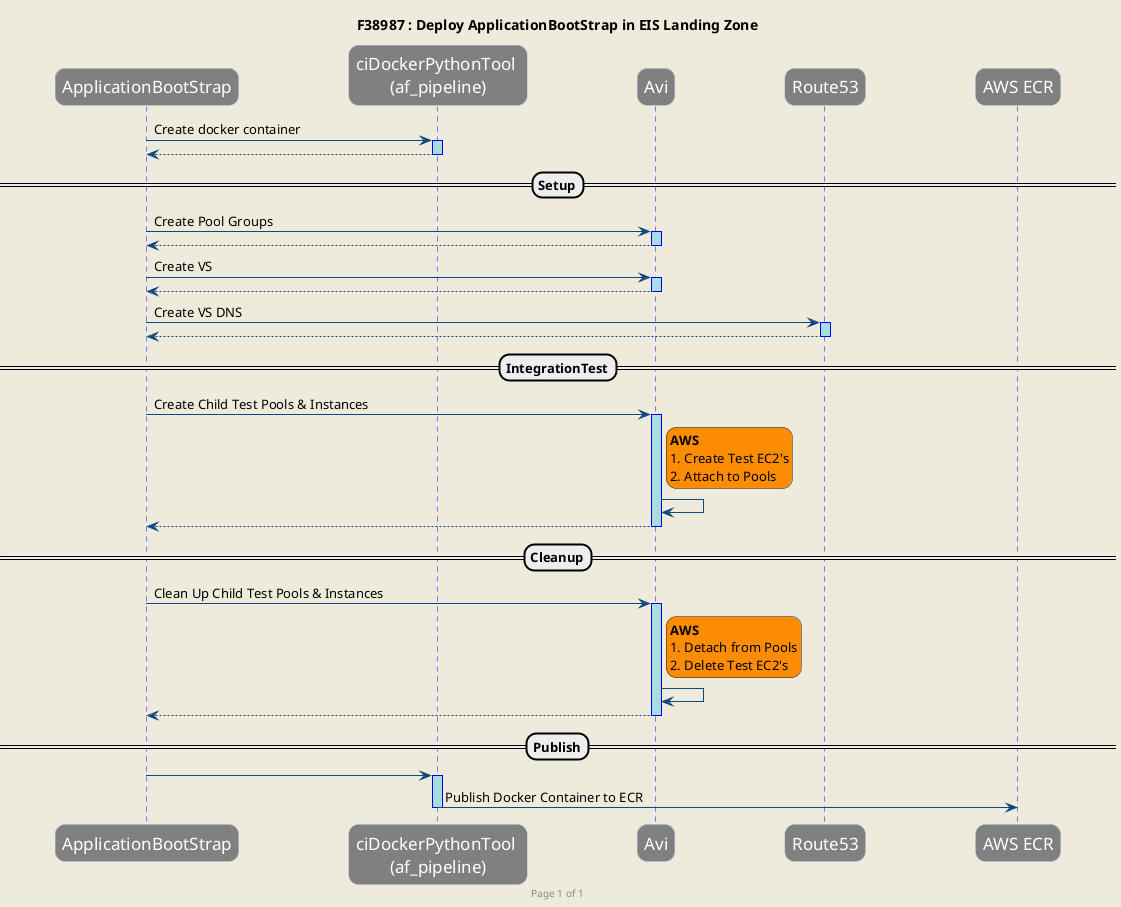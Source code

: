 @startuml

'hide footbox
skinparam ParticipantPadding 50
skinparam BoxPadding 20

skinparam roundcorner 20
skinparam backgroundColor #EEEBDC

skinparam sequence {
	ArrowColor #0e477d
	ActorBorderColor DeepSkyBlue
	LifeLineBorderColor blue
	LifeLineBackgroundColor #A9DCDF
	
	ParticipantBorderColor LightSteelBlue
	ParticipantBackgroundColor Gray
	ParticipantFontSize 17
	ParticipantFontColor White
}

    'header pyorc_aws_sequence_v3.wsd
    footer Page %page% of %lastpage%

    title F38987 : Deploy ApplicationBootStrap in EIS Landing Zone

    participant "ApplicationBootStrap" as appbootstrp
    participant "ciDockerPythonTool \n(af_pipeline)" as af_pipeline
    participant "Avi" as avi
    participant "Route53" as rt53
    participant "AWS ECR" as ecr

    appbootstrp ->  af_pipeline++ :  Create docker container
    appbootstrp <-- af_pipeline--
==Setup==
    appbootstrp ->  avi++ : Create Pool Groups
    appbootstrp <-- avi--
    appbootstrp ->  avi++ : Create VS
    appbootstrp <-- avi--
    appbootstrp ->  rt53++ : Create VS DNS
    appbootstrp <-- rt53-- 
==IntegrationTest==
    appbootstrp -> avi++ : Create Child Test Pools & Instances    
        rnote right of avi #fc8c03
            <b>AWS</b>
            # Create Test EC2's
            # Attach to Pools
        end note
    avi -> avi    
    appbootstrp <-- avi--
==Cleanup==
    appbootstrp ->  avi++ : Clean Up Child Test Pools & Instances    
        rnote right of avi #fc8c03
            <b>AWS</b>
            # Detach from Pools
            # Delete Test EC2's
        end note
    avi -> avi 
    appbootstrp <-- avi--
==Publish==
    appbootstrp -> af_pipeline++
    af_pipeline -> ecr-- : Publish Docker Container to ECR



    ' create_ec2 -> install_sftw
    ' install_sftw -> create_img++
    ' create_img -> create_ec2_img
    ' create_ec2_img -> validate_sftw++
    ' validate_sftw --> create_img--
    ' create_img -> pub_image--

@enduml
